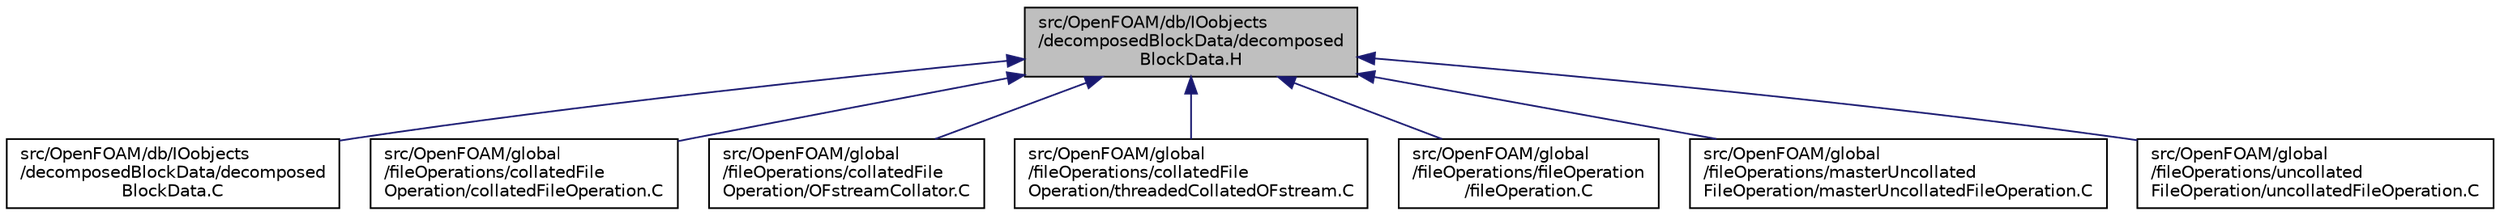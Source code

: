 digraph "src/OpenFOAM/db/IOobjects/decomposedBlockData/decomposedBlockData.H"
{
  bgcolor="transparent";
  edge [fontname="Helvetica",fontsize="10",labelfontname="Helvetica",labelfontsize="10"];
  node [fontname="Helvetica",fontsize="10",shape=record];
  Node1 [label="src/OpenFOAM/db/IOobjects\l/decomposedBlockData/decomposed\lBlockData.H",height=0.2,width=0.4,color="black", fillcolor="grey75", style="filled" fontcolor="black"];
  Node1 -> Node2 [dir="back",color="midnightblue",fontsize="10",style="solid",fontname="Helvetica"];
  Node2 [label="src/OpenFOAM/db/IOobjects\l/decomposedBlockData/decomposed\lBlockData.C",height=0.2,width=0.4,color="black",URL="$decomposedBlockData_8C.html"];
  Node1 -> Node3 [dir="back",color="midnightblue",fontsize="10",style="solid",fontname="Helvetica"];
  Node3 [label="src/OpenFOAM/global\l/fileOperations/collatedFile\lOperation/collatedFileOperation.C",height=0.2,width=0.4,color="black",URL="$collatedFileOperation_8C.html"];
  Node1 -> Node4 [dir="back",color="midnightblue",fontsize="10",style="solid",fontname="Helvetica"];
  Node4 [label="src/OpenFOAM/global\l/fileOperations/collatedFile\lOperation/OFstreamCollator.C",height=0.2,width=0.4,color="black",URL="$OFstreamCollator_8C.html"];
  Node1 -> Node5 [dir="back",color="midnightblue",fontsize="10",style="solid",fontname="Helvetica"];
  Node5 [label="src/OpenFOAM/global\l/fileOperations/collatedFile\lOperation/threadedCollatedOFstream.C",height=0.2,width=0.4,color="black",URL="$threadedCollatedOFstream_8C.html"];
  Node1 -> Node6 [dir="back",color="midnightblue",fontsize="10",style="solid",fontname="Helvetica"];
  Node6 [label="src/OpenFOAM/global\l/fileOperations/fileOperation\l/fileOperation.C",height=0.2,width=0.4,color="black",URL="$fileOperation_8C.html"];
  Node1 -> Node7 [dir="back",color="midnightblue",fontsize="10",style="solid",fontname="Helvetica"];
  Node7 [label="src/OpenFOAM/global\l/fileOperations/masterUncollated\lFileOperation/masterUncollatedFileOperation.C",height=0.2,width=0.4,color="black",URL="$masterUncollatedFileOperation_8C.html"];
  Node1 -> Node8 [dir="back",color="midnightblue",fontsize="10",style="solid",fontname="Helvetica"];
  Node8 [label="src/OpenFOAM/global\l/fileOperations/uncollated\lFileOperation/uncollatedFileOperation.C",height=0.2,width=0.4,color="black",URL="$uncollatedFileOperation_8C.html"];
}
